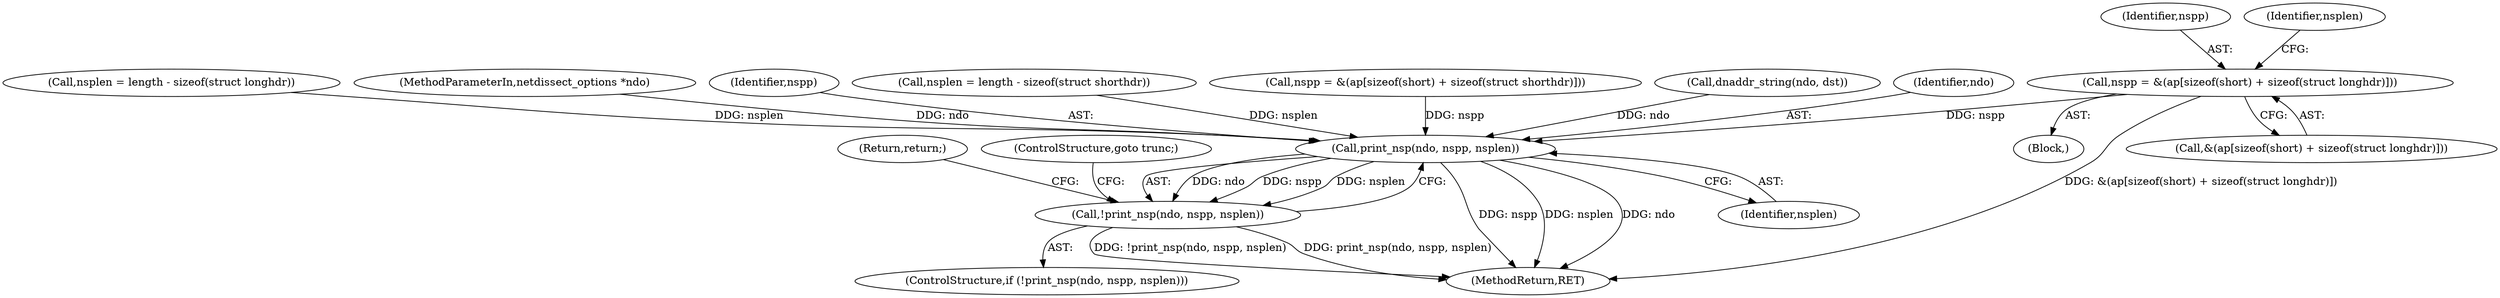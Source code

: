 digraph "0_tcpdump_c6e0531b5def26ecf912e8de6ade86cbdaed3751@array" {
"1000346" [label="(Call,nspp = &(ap[sizeof(short) + sizeof(struct longhdr)]))"];
"1000477" [label="(Call,print_nsp(ndo, nspp, nsplen))"];
"1000476" [label="(Call,!print_nsp(ndo, nspp, nsplen))"];
"1000475" [label="(ControlStructure,if (!print_nsp(ndo, nspp, nsplen)))"];
"1000295" [label="(Block,)"];
"1000477" [label="(Call,print_nsp(ndo, nspp, nsplen))"];
"1000476" [label="(Call,!print_nsp(ndo, nspp, nsplen))"];
"1000482" [label="(Return,return;)"];
"1000356" [label="(Call,nsplen = length - sizeof(struct longhdr))"];
"1000103" [label="(MethodParameterIn,netdissect_options *ndo)"];
"1000479" [label="(Identifier,nspp)"];
"1000491" [label="(MethodReturn,RET)"];
"1000406" [label="(Call,nsplen = length - sizeof(struct shorthdr))"];
"1000396" [label="(Call,nspp = &(ap[sizeof(short) + sizeof(struct shorthdr)]))"];
"1000347" [label="(Identifier,nspp)"];
"1000436" [label="(Call,dnaddr_string(ndo, dst))"];
"1000481" [label="(ControlStructure,goto trunc;)"];
"1000480" [label="(Identifier,nsplen)"];
"1000478" [label="(Identifier,ndo)"];
"1000348" [label="(Call,&(ap[sizeof(short) + sizeof(struct longhdr)]))"];
"1000357" [label="(Identifier,nsplen)"];
"1000346" [label="(Call,nspp = &(ap[sizeof(short) + sizeof(struct longhdr)]))"];
"1000346" -> "1000295"  [label="AST: "];
"1000346" -> "1000348"  [label="CFG: "];
"1000347" -> "1000346"  [label="AST: "];
"1000348" -> "1000346"  [label="AST: "];
"1000357" -> "1000346"  [label="CFG: "];
"1000346" -> "1000491"  [label="DDG: &(ap[sizeof(short) + sizeof(struct longhdr)])"];
"1000346" -> "1000477"  [label="DDG: nspp"];
"1000477" -> "1000476"  [label="AST: "];
"1000477" -> "1000480"  [label="CFG: "];
"1000478" -> "1000477"  [label="AST: "];
"1000479" -> "1000477"  [label="AST: "];
"1000480" -> "1000477"  [label="AST: "];
"1000476" -> "1000477"  [label="CFG: "];
"1000477" -> "1000491"  [label="DDG: nspp"];
"1000477" -> "1000491"  [label="DDG: nsplen"];
"1000477" -> "1000491"  [label="DDG: ndo"];
"1000477" -> "1000476"  [label="DDG: ndo"];
"1000477" -> "1000476"  [label="DDG: nspp"];
"1000477" -> "1000476"  [label="DDG: nsplen"];
"1000436" -> "1000477"  [label="DDG: ndo"];
"1000103" -> "1000477"  [label="DDG: ndo"];
"1000396" -> "1000477"  [label="DDG: nspp"];
"1000356" -> "1000477"  [label="DDG: nsplen"];
"1000406" -> "1000477"  [label="DDG: nsplen"];
"1000476" -> "1000475"  [label="AST: "];
"1000481" -> "1000476"  [label="CFG: "];
"1000482" -> "1000476"  [label="CFG: "];
"1000476" -> "1000491"  [label="DDG: !print_nsp(ndo, nspp, nsplen)"];
"1000476" -> "1000491"  [label="DDG: print_nsp(ndo, nspp, nsplen)"];
}
